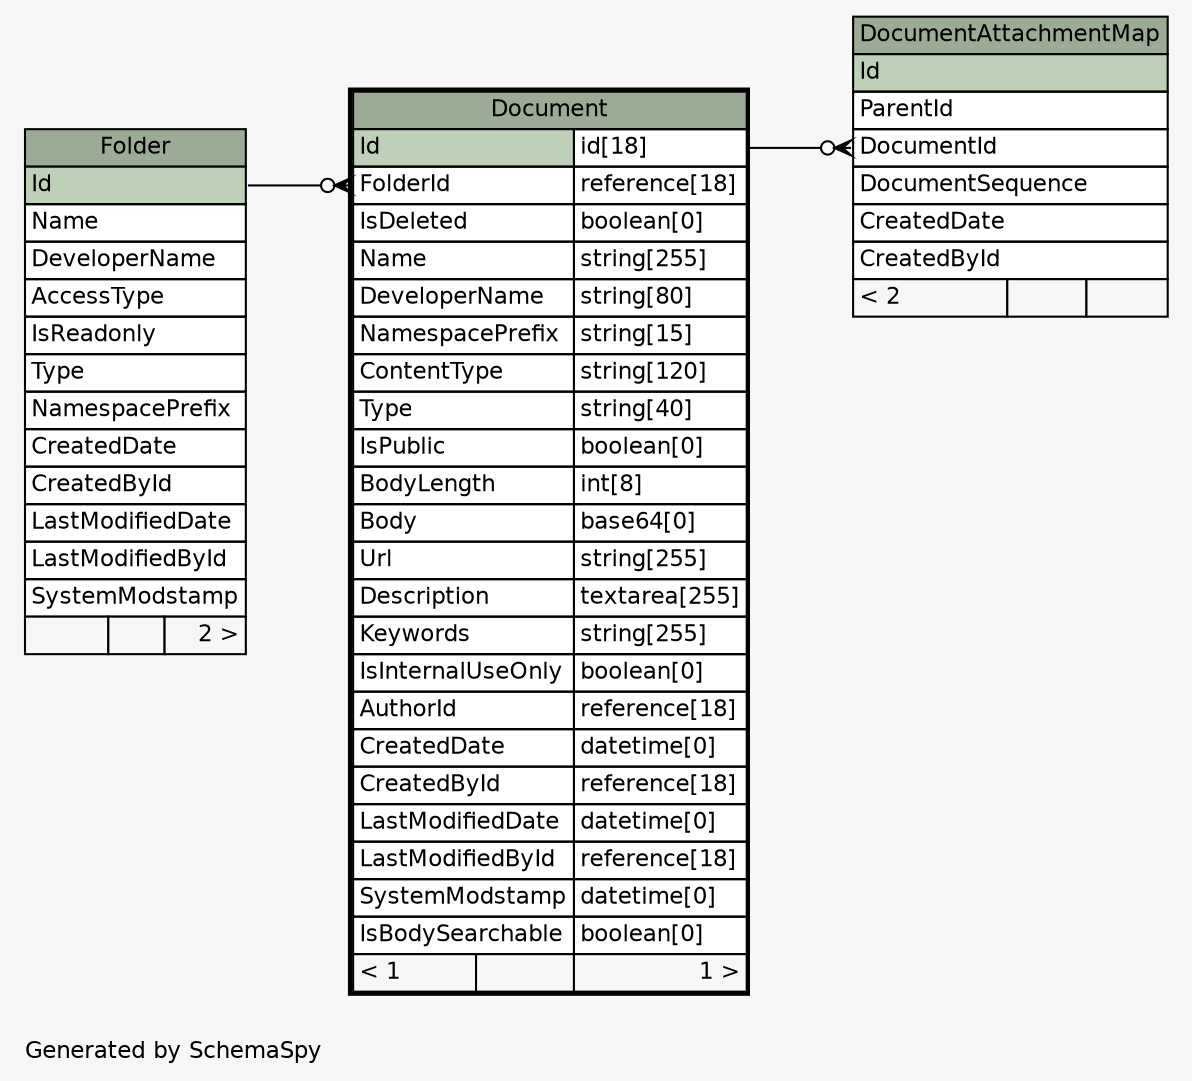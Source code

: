 // dot 2.36.0 on Mac OS X 10.11.6
// SchemaSpy rev 590
digraph "oneDegreeRelationshipsDiagram" {
  graph [
    rankdir="RL"
    bgcolor="#f7f7f7"
    label="\nGenerated by SchemaSpy"
    labeljust="l"
    nodesep="0.18"
    ranksep="0.46"
    fontname="Helvetica"
    fontsize="11"
  ];
  node [
    fontname="Helvetica"
    fontsize="11"
    shape="plaintext"
  ];
  edge [
    arrowsize="0.8"
  ];
  "Document":"FolderId":w -> "Folder":"Id":e [arrowhead=none dir=back arrowtail=crowodot];
  "DocumentAttachmentMap":"DocumentId":w -> "Document":"Id.type":e [arrowhead=none dir=back arrowtail=crowodot];
  "Document" [
    label=<
    <TABLE BORDER="2" CELLBORDER="1" CELLSPACING="0" BGCOLOR="#ffffff">
      <TR><TD COLSPAN="3" BGCOLOR="#9bab96" ALIGN="CENTER">Document</TD></TR>
      <TR><TD PORT="Id" COLSPAN="2" BGCOLOR="#bed1b8" ALIGN="LEFT">Id</TD><TD PORT="Id.type" ALIGN="LEFT">id[18]</TD></TR>
      <TR><TD PORT="FolderId" COLSPAN="2" ALIGN="LEFT">FolderId</TD><TD PORT="FolderId.type" ALIGN="LEFT">reference[18]</TD></TR>
      <TR><TD PORT="IsDeleted" COLSPAN="2" ALIGN="LEFT">IsDeleted</TD><TD PORT="IsDeleted.type" ALIGN="LEFT">boolean[0]</TD></TR>
      <TR><TD PORT="Name" COLSPAN="2" ALIGN="LEFT">Name</TD><TD PORT="Name.type" ALIGN="LEFT">string[255]</TD></TR>
      <TR><TD PORT="DeveloperName" COLSPAN="2" ALIGN="LEFT">DeveloperName</TD><TD PORT="DeveloperName.type" ALIGN="LEFT">string[80]</TD></TR>
      <TR><TD PORT="NamespacePrefix" COLSPAN="2" ALIGN="LEFT">NamespacePrefix</TD><TD PORT="NamespacePrefix.type" ALIGN="LEFT">string[15]</TD></TR>
      <TR><TD PORT="ContentType" COLSPAN="2" ALIGN="LEFT">ContentType</TD><TD PORT="ContentType.type" ALIGN="LEFT">string[120]</TD></TR>
      <TR><TD PORT="Type" COLSPAN="2" ALIGN="LEFT">Type</TD><TD PORT="Type.type" ALIGN="LEFT">string[40]</TD></TR>
      <TR><TD PORT="IsPublic" COLSPAN="2" ALIGN="LEFT">IsPublic</TD><TD PORT="IsPublic.type" ALIGN="LEFT">boolean[0]</TD></TR>
      <TR><TD PORT="BodyLength" COLSPAN="2" ALIGN="LEFT">BodyLength</TD><TD PORT="BodyLength.type" ALIGN="LEFT">int[8]</TD></TR>
      <TR><TD PORT="Body" COLSPAN="2" ALIGN="LEFT">Body</TD><TD PORT="Body.type" ALIGN="LEFT">base64[0]</TD></TR>
      <TR><TD PORT="Url" COLSPAN="2" ALIGN="LEFT">Url</TD><TD PORT="Url.type" ALIGN="LEFT">string[255]</TD></TR>
      <TR><TD PORT="Description" COLSPAN="2" ALIGN="LEFT">Description</TD><TD PORT="Description.type" ALIGN="LEFT">textarea[255]</TD></TR>
      <TR><TD PORT="Keywords" COLSPAN="2" ALIGN="LEFT">Keywords</TD><TD PORT="Keywords.type" ALIGN="LEFT">string[255]</TD></TR>
      <TR><TD PORT="IsInternalUseOnly" COLSPAN="2" ALIGN="LEFT">IsInternalUseOnly</TD><TD PORT="IsInternalUseOnly.type" ALIGN="LEFT">boolean[0]</TD></TR>
      <TR><TD PORT="AuthorId" COLSPAN="2" ALIGN="LEFT">AuthorId</TD><TD PORT="AuthorId.type" ALIGN="LEFT">reference[18]</TD></TR>
      <TR><TD PORT="CreatedDate" COLSPAN="2" ALIGN="LEFT">CreatedDate</TD><TD PORT="CreatedDate.type" ALIGN="LEFT">datetime[0]</TD></TR>
      <TR><TD PORT="CreatedById" COLSPAN="2" ALIGN="LEFT">CreatedById</TD><TD PORT="CreatedById.type" ALIGN="LEFT">reference[18]</TD></TR>
      <TR><TD PORT="LastModifiedDate" COLSPAN="2" ALIGN="LEFT">LastModifiedDate</TD><TD PORT="LastModifiedDate.type" ALIGN="LEFT">datetime[0]</TD></TR>
      <TR><TD PORT="LastModifiedById" COLSPAN="2" ALIGN="LEFT">LastModifiedById</TD><TD PORT="LastModifiedById.type" ALIGN="LEFT">reference[18]</TD></TR>
      <TR><TD PORT="SystemModstamp" COLSPAN="2" ALIGN="LEFT">SystemModstamp</TD><TD PORT="SystemModstamp.type" ALIGN="LEFT">datetime[0]</TD></TR>
      <TR><TD PORT="IsBodySearchable" COLSPAN="2" ALIGN="LEFT">IsBodySearchable</TD><TD PORT="IsBodySearchable.type" ALIGN="LEFT">boolean[0]</TD></TR>
      <TR><TD ALIGN="LEFT" BGCOLOR="#f7f7f7">&lt; 1</TD><TD ALIGN="RIGHT" BGCOLOR="#f7f7f7">  </TD><TD ALIGN="RIGHT" BGCOLOR="#f7f7f7">1 &gt;</TD></TR>
    </TABLE>>
    URL="Document.html"
    tooltip="Document"
  ];
  "DocumentAttachmentMap" [
    label=<
    <TABLE BORDER="0" CELLBORDER="1" CELLSPACING="0" BGCOLOR="#ffffff">
      <TR><TD COLSPAN="3" BGCOLOR="#9bab96" ALIGN="CENTER">DocumentAttachmentMap</TD></TR>
      <TR><TD PORT="Id" COLSPAN="3" BGCOLOR="#bed1b8" ALIGN="LEFT">Id</TD></TR>
      <TR><TD PORT="ParentId" COLSPAN="3" ALIGN="LEFT">ParentId</TD></TR>
      <TR><TD PORT="DocumentId" COLSPAN="3" ALIGN="LEFT">DocumentId</TD></TR>
      <TR><TD PORT="DocumentSequence" COLSPAN="3" ALIGN="LEFT">DocumentSequence</TD></TR>
      <TR><TD PORT="CreatedDate" COLSPAN="3" ALIGN="LEFT">CreatedDate</TD></TR>
      <TR><TD PORT="CreatedById" COLSPAN="3" ALIGN="LEFT">CreatedById</TD></TR>
      <TR><TD ALIGN="LEFT" BGCOLOR="#f7f7f7">&lt; 2</TD><TD ALIGN="RIGHT" BGCOLOR="#f7f7f7">  </TD><TD ALIGN="RIGHT" BGCOLOR="#f7f7f7">  </TD></TR>
    </TABLE>>
    URL="DocumentAttachmentMap.html"
    tooltip="DocumentAttachmentMap"
  ];
  "Folder" [
    label=<
    <TABLE BORDER="0" CELLBORDER="1" CELLSPACING="0" BGCOLOR="#ffffff">
      <TR><TD COLSPAN="3" BGCOLOR="#9bab96" ALIGN="CENTER">Folder</TD></TR>
      <TR><TD PORT="Id" COLSPAN="3" BGCOLOR="#bed1b8" ALIGN="LEFT">Id</TD></TR>
      <TR><TD PORT="Name" COLSPAN="3" ALIGN="LEFT">Name</TD></TR>
      <TR><TD PORT="DeveloperName" COLSPAN="3" ALIGN="LEFT">DeveloperName</TD></TR>
      <TR><TD PORT="AccessType" COLSPAN="3" ALIGN="LEFT">AccessType</TD></TR>
      <TR><TD PORT="IsReadonly" COLSPAN="3" ALIGN="LEFT">IsReadonly</TD></TR>
      <TR><TD PORT="Type" COLSPAN="3" ALIGN="LEFT">Type</TD></TR>
      <TR><TD PORT="NamespacePrefix" COLSPAN="3" ALIGN="LEFT">NamespacePrefix</TD></TR>
      <TR><TD PORT="CreatedDate" COLSPAN="3" ALIGN="LEFT">CreatedDate</TD></TR>
      <TR><TD PORT="CreatedById" COLSPAN="3" ALIGN="LEFT">CreatedById</TD></TR>
      <TR><TD PORT="LastModifiedDate" COLSPAN="3" ALIGN="LEFT">LastModifiedDate</TD></TR>
      <TR><TD PORT="LastModifiedById" COLSPAN="3" ALIGN="LEFT">LastModifiedById</TD></TR>
      <TR><TD PORT="SystemModstamp" COLSPAN="3" ALIGN="LEFT">SystemModstamp</TD></TR>
      <TR><TD ALIGN="LEFT" BGCOLOR="#f7f7f7">  </TD><TD ALIGN="RIGHT" BGCOLOR="#f7f7f7">  </TD><TD ALIGN="RIGHT" BGCOLOR="#f7f7f7">2 &gt;</TD></TR>
    </TABLE>>
    URL="Folder.html"
    tooltip="Folder"
  ];
}
